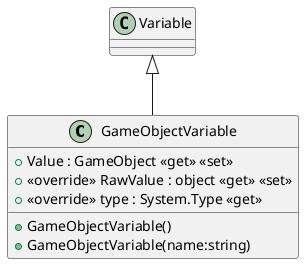 @startuml
class GameObjectVariable {
    + Value : GameObject <<get>> <<set>>
    + <<override>> RawValue : object <<get>> <<set>>
    + <<override>> type : System.Type <<get>>
    + GameObjectVariable()
    + GameObjectVariable(name:string)
}
Variable <|-- GameObjectVariable
@enduml
